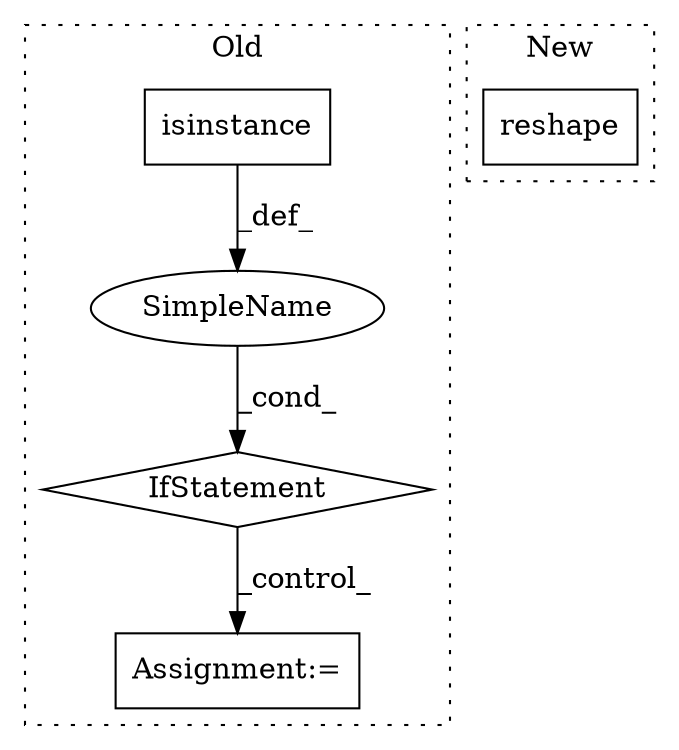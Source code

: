 digraph G {
subgraph cluster0 {
1 [label="isinstance" a="32" s="1059,1091" l="11,1" shape="box"];
3 [label="IfStatement" a="25" s="1055,1092" l="4,2" shape="diamond"];
4 [label="Assignment:=" a="7" s="1108" l="1" shape="box"];
5 [label="SimpleName" a="42" s="" l="" shape="ellipse"];
label = "Old";
style="dotted";
}
subgraph cluster1 {
2 [label="reshape" a="32" s="1113,1159" l="15,1" shape="box"];
label = "New";
style="dotted";
}
1 -> 5 [label="_def_"];
3 -> 4 [label="_control_"];
5 -> 3 [label="_cond_"];
}